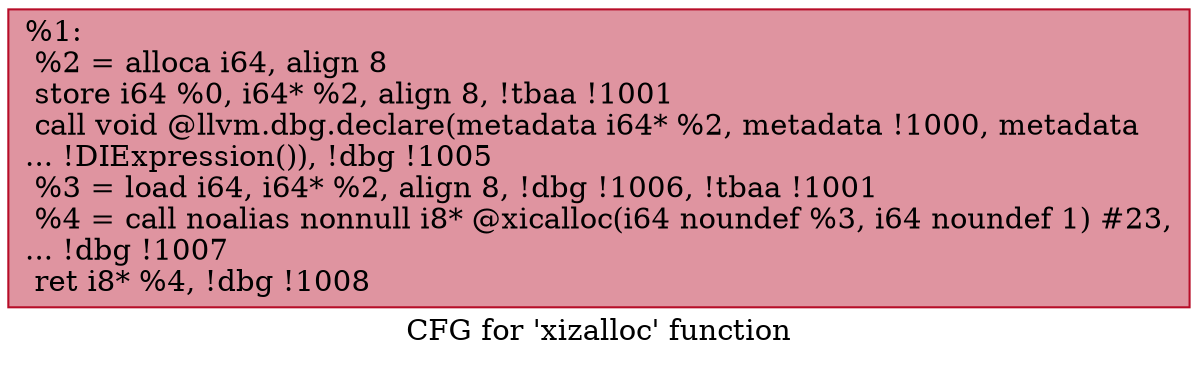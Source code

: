 digraph "CFG for 'xizalloc' function" {
	label="CFG for 'xizalloc' function";

	Node0x21f8fc0 [shape=record,color="#b70d28ff", style=filled, fillcolor="#b70d2870",label="{%1:\l  %2 = alloca i64, align 8\l  store i64 %0, i64* %2, align 8, !tbaa !1001\l  call void @llvm.dbg.declare(metadata i64* %2, metadata !1000, metadata\l... !DIExpression()), !dbg !1005\l  %3 = load i64, i64* %2, align 8, !dbg !1006, !tbaa !1001\l  %4 = call noalias nonnull i8* @xicalloc(i64 noundef %3, i64 noundef 1) #23,\l... !dbg !1007\l  ret i8* %4, !dbg !1008\l}"];
}
